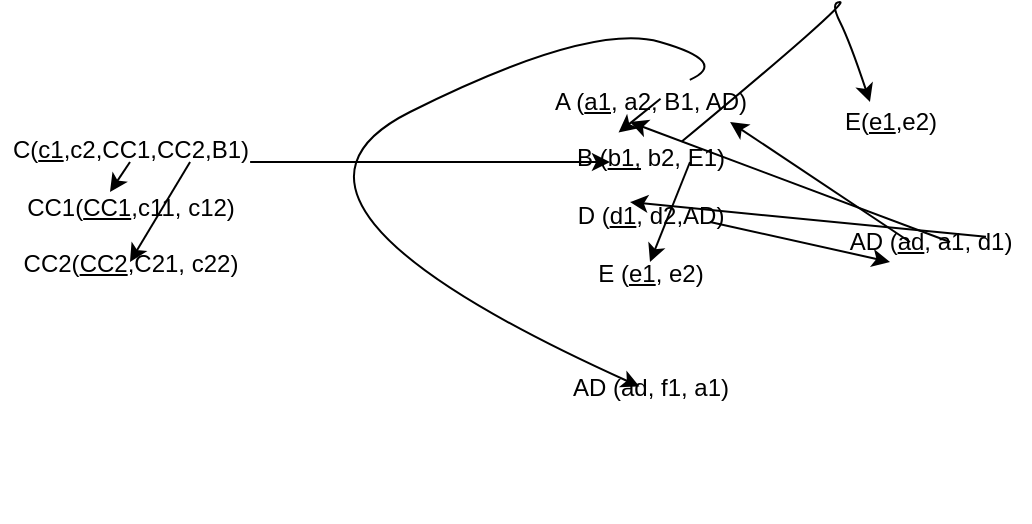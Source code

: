 <mxfile version="17.4.6" type="github">
  <diagram id="dZNq9tyDjGZYS7aeQ955" name="Page-1">
    <mxGraphModel dx="813" dy="454" grid="1" gridSize="10" guides="1" tooltips="1" connect="1" arrows="1" fold="1" page="1" pageScale="1" pageWidth="827" pageHeight="1169" math="0" shadow="0">
      <root>
        <mxCell id="0" />
        <mxCell id="1" parent="0" />
        <mxCell id="1UhvbVf-4ik96A2_a0up-1" value="&lt;div&gt;A (&lt;u&gt;a1&lt;/u&gt;, a2, B1, AD)&lt;/div&gt;&lt;div&gt;&lt;br&gt;&lt;/div&gt;&lt;div&gt;B (&lt;u&gt;b1,&lt;/u&gt; b2, E1)&lt;/div&gt;&lt;div&gt;&lt;br&gt;&lt;/div&gt;&lt;div&gt;D (&lt;u&gt;d1&lt;/u&gt;, d2,AD)&lt;/div&gt;&lt;div&gt;&lt;br&gt;&lt;/div&gt;&lt;div&gt;E (&lt;u&gt;e1&lt;/u&gt;, e2)&lt;/div&gt;&lt;div&gt;&lt;br&gt;&lt;/div&gt;&lt;div&gt;&lt;br&gt;&lt;/div&gt;&lt;div&gt;&lt;br&gt;&lt;/div&gt;&lt;div&gt;AD (ad, f1, a1)&lt;/div&gt;&lt;div&gt;&lt;br&gt;&lt;/div&gt;&lt;div&gt;&lt;br&gt;&lt;/div&gt;&lt;div&gt;&lt;br&gt;&lt;/div&gt;&lt;div&gt;&lt;br&gt;&lt;/div&gt;" style="text;html=1;align=center;verticalAlign=middle;resizable=0;points=[];autosize=1;strokeColor=none;fillColor=none;" vertex="1" parent="1">
          <mxGeometry x="335" y="190" width="110" height="220" as="geometry" />
        </mxCell>
        <mxCell id="1UhvbVf-4ik96A2_a0up-2" value="" style="endArrow=classic;html=1;rounded=0;exitX=0.548;exitY=0.038;exitDx=0;exitDy=0;exitPerimeter=0;entryX=0.357;entryY=0.115;entryDx=0;entryDy=0;entryPerimeter=0;" edge="1" parent="1" source="1UhvbVf-4ik96A2_a0up-1" target="1UhvbVf-4ik96A2_a0up-1">
          <mxGeometry width="50" height="50" relative="1" as="geometry">
            <mxPoint x="440" y="300" as="sourcePoint" />
            <mxPoint x="590" y="180" as="targetPoint" />
          </mxGeometry>
        </mxCell>
        <mxCell id="1UhvbVf-4ik96A2_a0up-3" value="" style="curved=1;endArrow=classic;html=1;rounded=0;entryX=0.452;entryY=0.692;entryDx=0;entryDy=0;entryPerimeter=0;exitX=0.681;exitY=-0.005;exitDx=0;exitDy=0;exitPerimeter=0;" edge="1" parent="1" source="1UhvbVf-4ik96A2_a0up-1" target="1UhvbVf-4ik96A2_a0up-1">
          <mxGeometry width="50" height="50" relative="1" as="geometry">
            <mxPoint x="440" y="300" as="sourcePoint" />
            <mxPoint x="490" y="250" as="targetPoint" />
            <Array as="points">
              <mxPoint x="430" y="180" />
              <mxPoint x="360" y="160" />
              <mxPoint x="180" y="250" />
            </Array>
          </mxGeometry>
        </mxCell>
        <mxCell id="1UhvbVf-4ik96A2_a0up-4" value="E(&lt;u&gt;e1&lt;/u&gt;,e2)" style="text;html=1;align=center;verticalAlign=middle;resizable=0;points=[];autosize=1;strokeColor=none;fillColor=none;" vertex="1" parent="1">
          <mxGeometry x="480" y="200" width="60" height="20" as="geometry" />
        </mxCell>
        <mxCell id="1UhvbVf-4ik96A2_a0up-5" value="" style="curved=1;endArrow=classic;html=1;rounded=0;exitX=0.643;exitY=0.136;exitDx=0;exitDy=0;exitPerimeter=0;entryX=0.333;entryY=0;entryDx=0;entryDy=0;entryPerimeter=0;" edge="1" parent="1" source="1UhvbVf-4ik96A2_a0up-1" target="1UhvbVf-4ik96A2_a0up-4">
          <mxGeometry width="50" height="50" relative="1" as="geometry">
            <mxPoint x="440" y="300" as="sourcePoint" />
            <mxPoint x="490" y="250" as="targetPoint" />
            <Array as="points">
              <mxPoint x="490" y="150" />
              <mxPoint x="480" y="150" />
              <mxPoint x="490" y="170" />
            </Array>
          </mxGeometry>
        </mxCell>
        <mxCell id="1UhvbVf-4ik96A2_a0up-6" value="AD (&lt;u&gt;ad&lt;/u&gt;, a1, d1)" style="text;html=1;align=center;verticalAlign=middle;resizable=0;points=[];autosize=1;strokeColor=none;fillColor=none;" vertex="1" parent="1">
          <mxGeometry x="480" y="260" width="100" height="20" as="geometry" />
        </mxCell>
        <mxCell id="1UhvbVf-4ik96A2_a0up-7" value="" style="endArrow=classic;html=1;rounded=0;entryX=0.409;entryY=0.091;entryDx=0;entryDy=0;entryPerimeter=0;" edge="1" parent="1" target="1UhvbVf-4ik96A2_a0up-1">
          <mxGeometry width="50" height="50" relative="1" as="geometry">
            <mxPoint x="540" y="270" as="sourcePoint" />
            <mxPoint x="490" y="260" as="targetPoint" />
          </mxGeometry>
        </mxCell>
        <mxCell id="1UhvbVf-4ik96A2_a0up-8" value="" style="endArrow=classic;html=1;rounded=0;exitX=0.579;exitY=-0.129;exitDx=0;exitDy=0;exitPerimeter=0;entryX=0.409;entryY=0.273;entryDx=0;entryDy=0;entryPerimeter=0;" edge="1" parent="1" target="1UhvbVf-4ik96A2_a0up-1">
          <mxGeometry width="50" height="50" relative="1" as="geometry">
            <mxPoint x="557.98" y="267.42" as="sourcePoint" />
            <mxPoint x="400.0" y="230.08" as="targetPoint" />
          </mxGeometry>
        </mxCell>
        <mxCell id="1UhvbVf-4ik96A2_a0up-9" value="" style="endArrow=classic;html=1;rounded=0;entryX=0.864;entryY=0.091;entryDx=0;entryDy=0;entryPerimeter=0;" edge="1" parent="1" target="1UhvbVf-4ik96A2_a0up-1">
          <mxGeometry width="50" height="50" relative="1" as="geometry">
            <mxPoint x="520" y="270" as="sourcePoint" />
            <mxPoint x="399.92" y="240.08" as="targetPoint" />
          </mxGeometry>
        </mxCell>
        <mxCell id="1UhvbVf-4ik96A2_a0up-10" value="" style="endArrow=classic;html=1;rounded=0;entryX=0.5;entryY=0.409;entryDx=0;entryDy=0;entryPerimeter=0;" edge="1" parent="1" target="1UhvbVf-4ik96A2_a0up-1">
          <mxGeometry width="50" height="50" relative="1" as="geometry">
            <mxPoint x="410" y="230" as="sourcePoint" />
            <mxPoint x="440" y="310" as="targetPoint" />
          </mxGeometry>
        </mxCell>
        <mxCell id="1UhvbVf-4ik96A2_a0up-11" value="&lt;div&gt;&lt;br&gt;&lt;/div&gt;&lt;div&gt;C(&lt;u&gt;c1&lt;/u&gt;,c2,CC1,CC2,B1)&lt;/div&gt;&lt;div&gt;&lt;br&gt;&lt;/div&gt;&lt;div&gt;CC1(&lt;u&gt;CC1&lt;/u&gt;,c11, c12)&lt;/div&gt;&lt;div&gt;&lt;br&gt;&lt;/div&gt;&lt;div&gt;CC2(&lt;u&gt;CC2&lt;/u&gt;,C21, c22)&lt;/div&gt;" style="text;html=1;align=center;verticalAlign=middle;resizable=0;points=[];autosize=1;strokeColor=none;fillColor=none;" vertex="1" parent="1">
          <mxGeometry x="65" y="200" width="130" height="90" as="geometry" />
        </mxCell>
        <mxCell id="1UhvbVf-4ik96A2_a0up-13" value="" style="endArrow=classic;html=1;rounded=0;exitX=0.962;exitY=0.333;exitDx=0;exitDy=0;exitPerimeter=0;entryX=0.318;entryY=0.182;entryDx=0;entryDy=0;entryPerimeter=0;" edge="1" parent="1" source="1UhvbVf-4ik96A2_a0up-11" target="1UhvbVf-4ik96A2_a0up-1">
          <mxGeometry width="50" height="50" relative="1" as="geometry">
            <mxPoint x="380" y="280" as="sourcePoint" />
            <mxPoint x="430" y="230" as="targetPoint" />
          </mxGeometry>
        </mxCell>
        <mxCell id="1UhvbVf-4ik96A2_a0up-14" value="" style="endArrow=classic;html=1;rounded=0;exitX=0.5;exitY=0.333;exitDx=0;exitDy=0;exitPerimeter=0;entryX=0.423;entryY=0.5;entryDx=0;entryDy=0;entryPerimeter=0;" edge="1" parent="1" source="1UhvbVf-4ik96A2_a0up-11" target="1UhvbVf-4ik96A2_a0up-11">
          <mxGeometry width="50" height="50" relative="1" as="geometry">
            <mxPoint x="380" y="280" as="sourcePoint" />
            <mxPoint x="430" y="230" as="targetPoint" />
          </mxGeometry>
        </mxCell>
        <mxCell id="1UhvbVf-4ik96A2_a0up-15" value="" style="endArrow=classic;html=1;rounded=0;exitX=0.731;exitY=0.333;exitDx=0;exitDy=0;exitPerimeter=0;entryX=0.5;entryY=0.889;entryDx=0;entryDy=0;entryPerimeter=0;" edge="1" parent="1" source="1UhvbVf-4ik96A2_a0up-11" target="1UhvbVf-4ik96A2_a0up-11">
          <mxGeometry width="50" height="50" relative="1" as="geometry">
            <mxPoint x="140" y="239.97" as="sourcePoint" />
            <mxPoint x="129.99" y="255" as="targetPoint" />
          </mxGeometry>
        </mxCell>
        <mxCell id="1UhvbVf-4ik96A2_a0up-17" value="" style="endArrow=classic;html=1;rounded=0;exitX=0.773;exitY=0.318;exitDx=0;exitDy=0;exitPerimeter=0;entryX=0.3;entryY=1;entryDx=0;entryDy=0;entryPerimeter=0;" edge="1" parent="1" source="1UhvbVf-4ik96A2_a0up-1" target="1UhvbVf-4ik96A2_a0up-6">
          <mxGeometry width="50" height="50" relative="1" as="geometry">
            <mxPoint x="380" y="280" as="sourcePoint" />
            <mxPoint x="430" y="230" as="targetPoint" />
          </mxGeometry>
        </mxCell>
      </root>
    </mxGraphModel>
  </diagram>
</mxfile>

